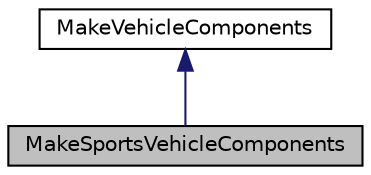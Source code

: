 digraph "MakeSportsVehicleComponents"
{
 // LATEX_PDF_SIZE
  edge [fontname="Helvetica",fontsize="10",labelfontname="Helvetica",labelfontsize="10"];
  node [fontname="Helvetica",fontsize="10",shape=record];
  Node1 [label="MakeSportsVehicleComponents",height=0.2,width=0.4,color="black", fillcolor="grey75", style="filled", fontcolor="black",tooltip=" "];
  Node2 -> Node1 [dir="back",color="midnightblue",fontsize="10",style="solid",fontname="Helvetica"];
  Node2 [label="MakeVehicleComponents",height=0.2,width=0.4,color="black", fillcolor="white", style="filled",URL="$structMakeVehicleComponents.html",tooltip=" "];
}
